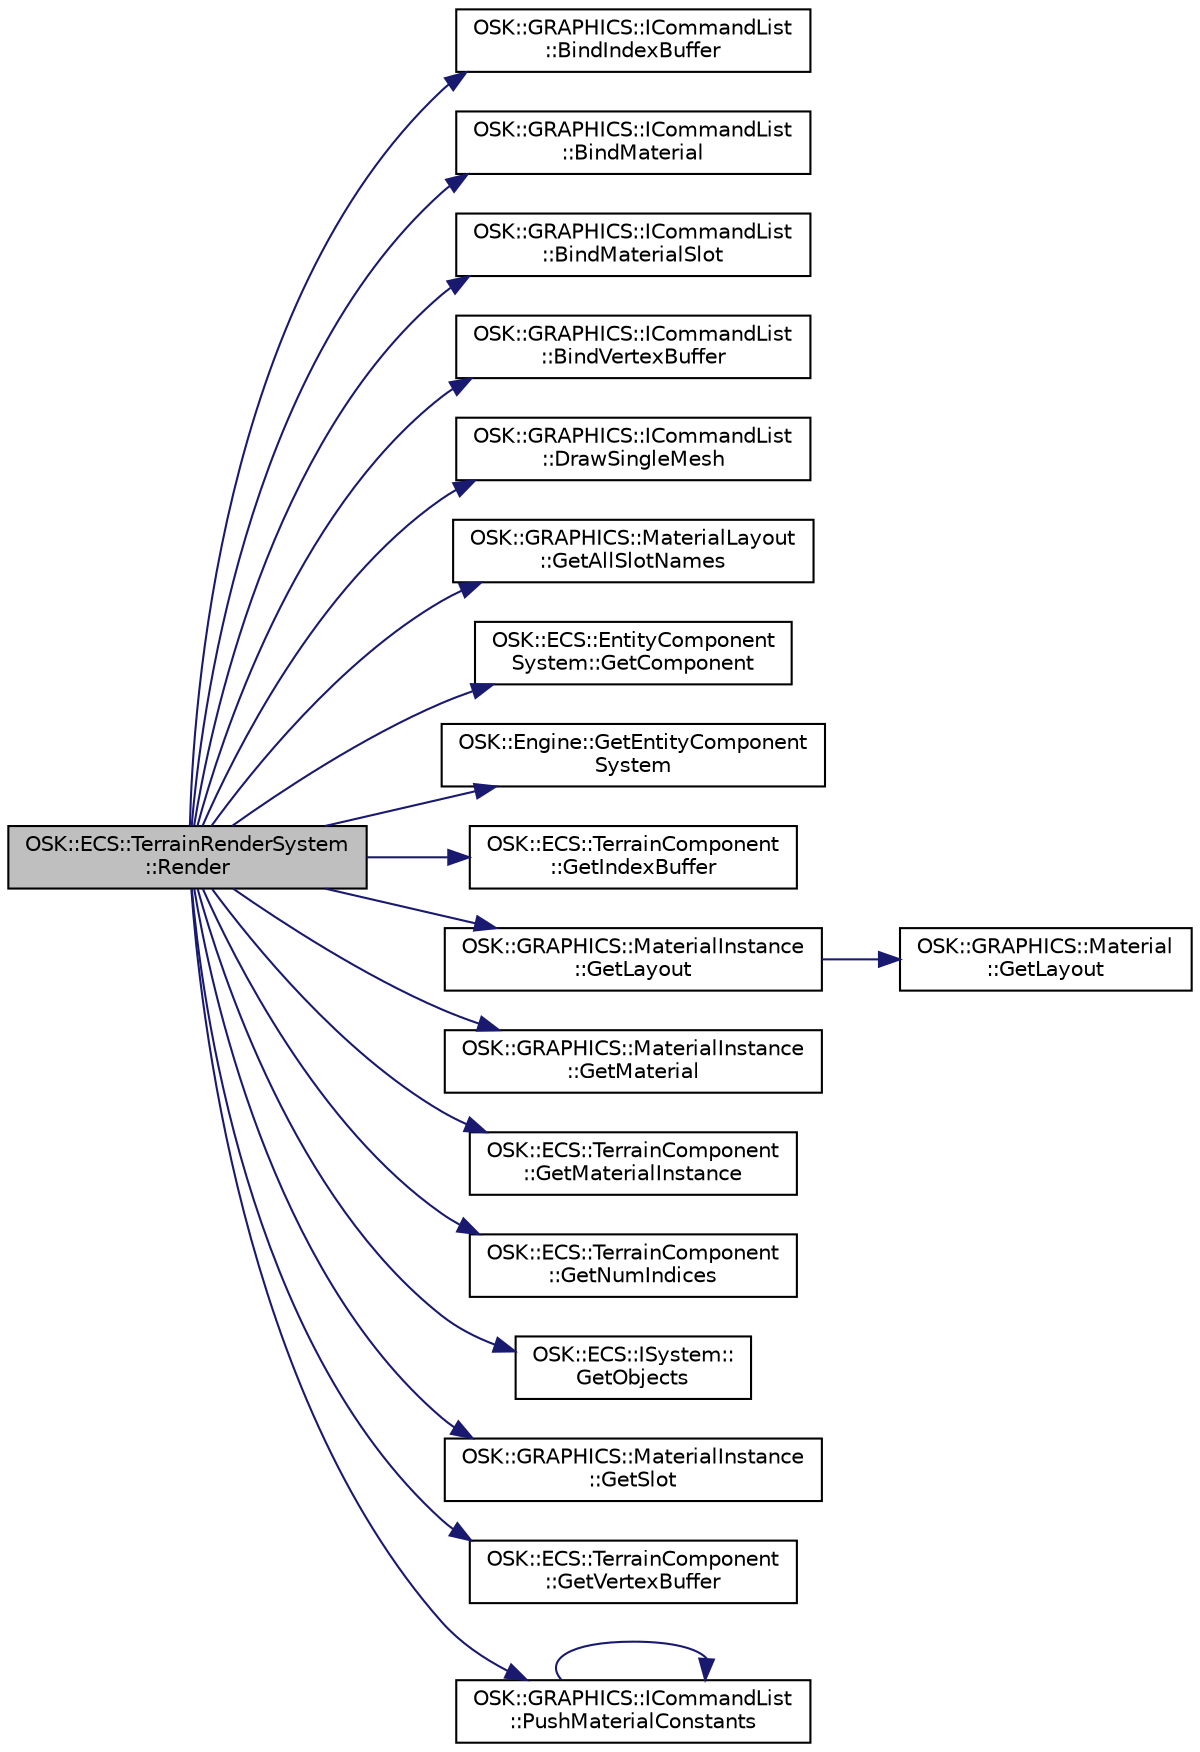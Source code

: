 digraph "OSK::ECS::TerrainRenderSystem::Render"
{
 // LATEX_PDF_SIZE
  edge [fontname="Helvetica",fontsize="10",labelfontname="Helvetica",labelfontsize="10"];
  node [fontname="Helvetica",fontsize="10",shape=record];
  rankdir="LR";
  Node1 [label="OSK::ECS::TerrainRenderSystem\l::Render",height=0.2,width=0.4,color="black", fillcolor="grey75", style="filled", fontcolor="black",tooltip="Comando específico del sistema, para ejecutar el renderizado."];
  Node1 -> Node2 [color="midnightblue",fontsize="10",style="solid",fontname="Helvetica"];
  Node2 [label="OSK::GRAPHICS::ICommandList\l::BindIndexBuffer",height=0.2,width=0.4,color="black", fillcolor="white", style="filled",URL="$class_o_s_k_1_1_g_r_a_p_h_i_c_s_1_1_i_command_list.html#a12d4cae3d3f616dcc3a4b827a8abb5d5",tooltip="Establece el index buffer que se va a usar en los próximos renderizados."];
  Node1 -> Node3 [color="midnightblue",fontsize="10",style="solid",fontname="Helvetica"];
  Node3 [label="OSK::GRAPHICS::ICommandList\l::BindMaterial",height=0.2,width=0.4,color="black", fillcolor="white", style="filled",URL="$class_o_s_k_1_1_g_r_a_p_h_i_c_s_1_1_i_command_list.html#aced1453da2f79b5e435df27c330ab8d1",tooltip="Establece el material que se va a usar a la hora de renderizar los próximos comandos."];
  Node1 -> Node4 [color="midnightblue",fontsize="10",style="solid",fontname="Helvetica"];
  Node4 [label="OSK::GRAPHICS::ICommandList\l::BindMaterialSlot",height=0.2,width=0.4,color="black", fillcolor="white", style="filled",URL="$class_o_s_k_1_1_g_r_a_p_h_i_c_s_1_1_i_command_list.html#aebccacb95627e6c8c9da33367ca14368",tooltip="Establece un material slot que estará asignado en los próximos comandos de renderizado...."];
  Node1 -> Node5 [color="midnightblue",fontsize="10",style="solid",fontname="Helvetica"];
  Node5 [label="OSK::GRAPHICS::ICommandList\l::BindVertexBuffer",height=0.2,width=0.4,color="black", fillcolor="white", style="filled",URL="$class_o_s_k_1_1_g_r_a_p_h_i_c_s_1_1_i_command_list.html#a5e41e7a449345ecc167ea9bc5a857211",tooltip="Establece el vertex buffer que se va a usar en los próximos renderizados."];
  Node1 -> Node6 [color="midnightblue",fontsize="10",style="solid",fontname="Helvetica"];
  Node6 [label="OSK::GRAPHICS::ICommandList\l::DrawSingleMesh",height=0.2,width=0.4,color="black", fillcolor="white", style="filled",URL="$class_o_s_k_1_1_g_r_a_p_h_i_c_s_1_1_i_command_list.html#a359d8435654ddea9fdcc77d8cca9ff30",tooltip="Renderiza los triángulos del mesh, con el material enlazado."];
  Node1 -> Node7 [color="midnightblue",fontsize="10",style="solid",fontname="Helvetica"];
  Node7 [label="OSK::GRAPHICS::MaterialLayout\l::GetAllSlotNames",height=0.2,width=0.4,color="black", fillcolor="white", style="filled",URL="$class_o_s_k_1_1_g_r_a_p_h_i_c_s_1_1_material_layout.html#a82de8efeace9ce18733634fb7c1cc8a3",tooltip="Obtiene los nombres de todos los slots registrados en el layout."];
  Node1 -> Node8 [color="midnightblue",fontsize="10",style="solid",fontname="Helvetica"];
  Node8 [label="OSK::ECS::EntityComponent\lSystem::GetComponent",height=0.2,width=0.4,color="black", fillcolor="white", style="filled",URL="$class_o_s_k_1_1_e_c_s_1_1_entity_component_system.html#ab543c5c91b9b319ed21a01da96ea06d9",tooltip="Devuelve una referencia al componente del tipo dado del objeto."];
  Node1 -> Node9 [color="midnightblue",fontsize="10",style="solid",fontname="Helvetica"];
  Node9 [label="OSK::Engine::GetEntityComponent\lSystem",height=0.2,width=0.4,color="black", fillcolor="white", style="filled",URL="$class_o_s_k_1_1_engine.html#a17fd2842c078b7ddb4aaa70cd04549ab",tooltip=" "];
  Node1 -> Node10 [color="midnightblue",fontsize="10",style="solid",fontname="Helvetica"];
  Node10 [label="OSK::ECS::TerrainComponent\l::GetIndexBuffer",height=0.2,width=0.4,color="black", fillcolor="white", style="filled",URL="$struct_o_s_k_1_1_e_c_s_1_1_terrain_component.html#af9ddf9b01543cad93d12b7cf2e933e1c",tooltip=" "];
  Node1 -> Node11 [color="midnightblue",fontsize="10",style="solid",fontname="Helvetica"];
  Node11 [label="OSK::GRAPHICS::MaterialInstance\l::GetLayout",height=0.2,width=0.4,color="black", fillcolor="white", style="filled",URL="$class_o_s_k_1_1_g_r_a_p_h_i_c_s_1_1_material_instance.html#a5d7d87b3da1560a7a77fd9b3cafc957f",tooltip="Devuelve el layout de esta instancia (es decir, el layout del material padre)."];
  Node11 -> Node12 [color="midnightblue",fontsize="10",style="solid",fontname="Helvetica"];
  Node12 [label="OSK::GRAPHICS::Material\l::GetLayout",height=0.2,width=0.4,color="black", fillcolor="white", style="filled",URL="$class_o_s_k_1_1_g_r_a_p_h_i_c_s_1_1_material.html#a29f2fe999bf8857dbbb65fb73df335ca",tooltip=" "];
  Node1 -> Node13 [color="midnightblue",fontsize="10",style="solid",fontname="Helvetica"];
  Node13 [label="OSK::GRAPHICS::MaterialInstance\l::GetMaterial",height=0.2,width=0.4,color="black", fillcolor="white", style="filled",URL="$class_o_s_k_1_1_g_r_a_p_h_i_c_s_1_1_material_instance.html#ac3d9ff9441f2ff807e666f7c067ae1f2",tooltip="Devuelve el material del que es instancia esta instancia."];
  Node1 -> Node14 [color="midnightblue",fontsize="10",style="solid",fontname="Helvetica"];
  Node14 [label="OSK::ECS::TerrainComponent\l::GetMaterialInstance",height=0.2,width=0.4,color="black", fillcolor="white", style="filled",URL="$struct_o_s_k_1_1_e_c_s_1_1_terrain_component.html#adb670059a07068fcd5636acbd1c26c6c",tooltip=" "];
  Node1 -> Node15 [color="midnightblue",fontsize="10",style="solid",fontname="Helvetica"];
  Node15 [label="OSK::ECS::TerrainComponent\l::GetNumIndices",height=0.2,width=0.4,color="black", fillcolor="white", style="filled",URL="$struct_o_s_k_1_1_e_c_s_1_1_terrain_component.html#a752f821ce4fc666ec331a803b91493c4",tooltip=" "];
  Node1 -> Node16 [color="midnightblue",fontsize="10",style="solid",fontname="Helvetica"];
  Node16 [label="OSK::ECS::ISystem::\lGetObjects",height=0.2,width=0.4,color="black", fillcolor="white", style="filled",URL="$class_o_s_k_1_1_e_c_s_1_1_i_system.html#ad3611590e6bde825b973c160d7a867d9",tooltip=" "];
  Node1 -> Node17 [color="midnightblue",fontsize="10",style="solid",fontname="Helvetica"];
  Node17 [label="OSK::GRAPHICS::MaterialInstance\l::GetSlot",height=0.2,width=0.4,color="black", fillcolor="white", style="filled",URL="$class_o_s_k_1_1_g_r_a_p_h_i_c_s_1_1_material_instance.html#a0cc12aae6dc313b4c4f24abe461b5f04",tooltip="Devuelve el slot con el nombre dado."];
  Node1 -> Node18 [color="midnightblue",fontsize="10",style="solid",fontname="Helvetica"];
  Node18 [label="OSK::ECS::TerrainComponent\l::GetVertexBuffer",height=0.2,width=0.4,color="black", fillcolor="white", style="filled",URL="$struct_o_s_k_1_1_e_c_s_1_1_terrain_component.html#a5d75b32a1f9e28c0de7bb6ce2406f845",tooltip=" "];
  Node1 -> Node19 [color="midnightblue",fontsize="10",style="solid",fontname="Helvetica"];
  Node19 [label="OSK::GRAPHICS::ICommandList\l::PushMaterialConstants",height=0.2,width=0.4,color="black", fillcolor="white", style="filled",URL="$class_o_s_k_1_1_g_r_a_p_h_i_c_s_1_1_i_command_list.html#aa78c754b21eb1cf45f2c05e36bdb9276",tooltip="Envía datos push constant al shader."];
  Node19 -> Node19 [color="midnightblue",fontsize="10",style="solid",fontname="Helvetica"];
}
